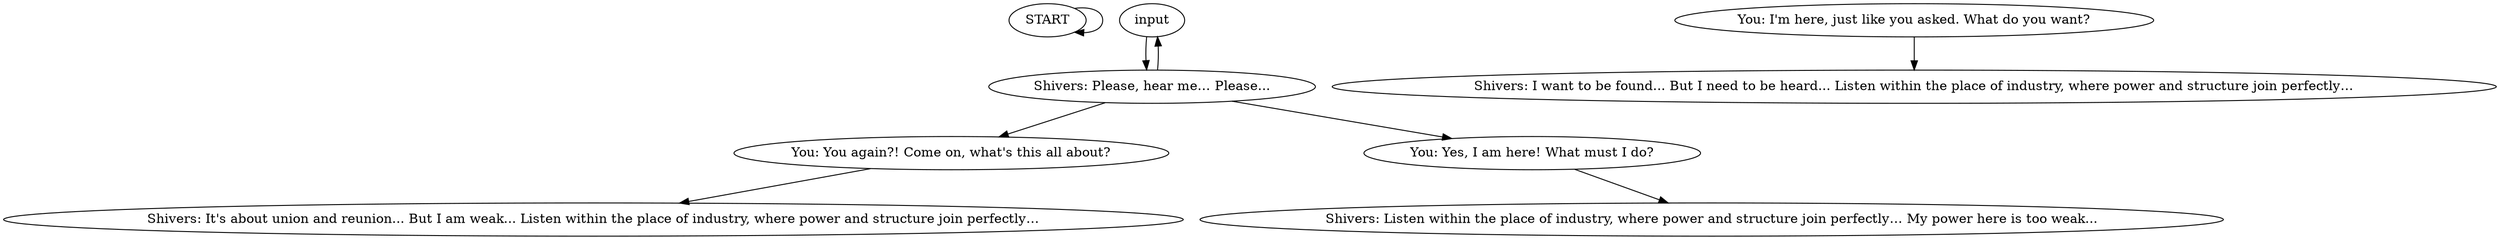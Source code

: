 # BOOKSTORE ORB / bookstorerug
# Second Shivers in the coat quest. Points you to the Harbour. Normal diff.
# ==================================================
digraph G {
	  0 [label="START"];
	  1 [label="input"];
	  2 [label="You: I'm here, just like you asked. What do you want?"];
	  3 [label="You: You again?! Come on, what's this all about?"];
	  4 [label="Shivers: It's about union and reunion... But I am weak... Listen within the place of industry, where power and structure join perfectly…"];
	  5 [label="Shivers: Please, hear me… Please..."];
	  6 [label="You: Yes, I am here! What must I do?"];
	  7 [label="Shivers: I want to be found... But I need to be heard... Listen within the place of industry, where power and structure join perfectly…"];
	  8 [label="Shivers: Listen within the place of industry, where power and structure join perfectly… My power here is too weak..."];
	  0 -> 0
	  1 -> 5
	  2 -> 7
	  3 -> 4
	  5 -> 1
	  5 -> 3
	  5 -> 6
	  6 -> 8
}

